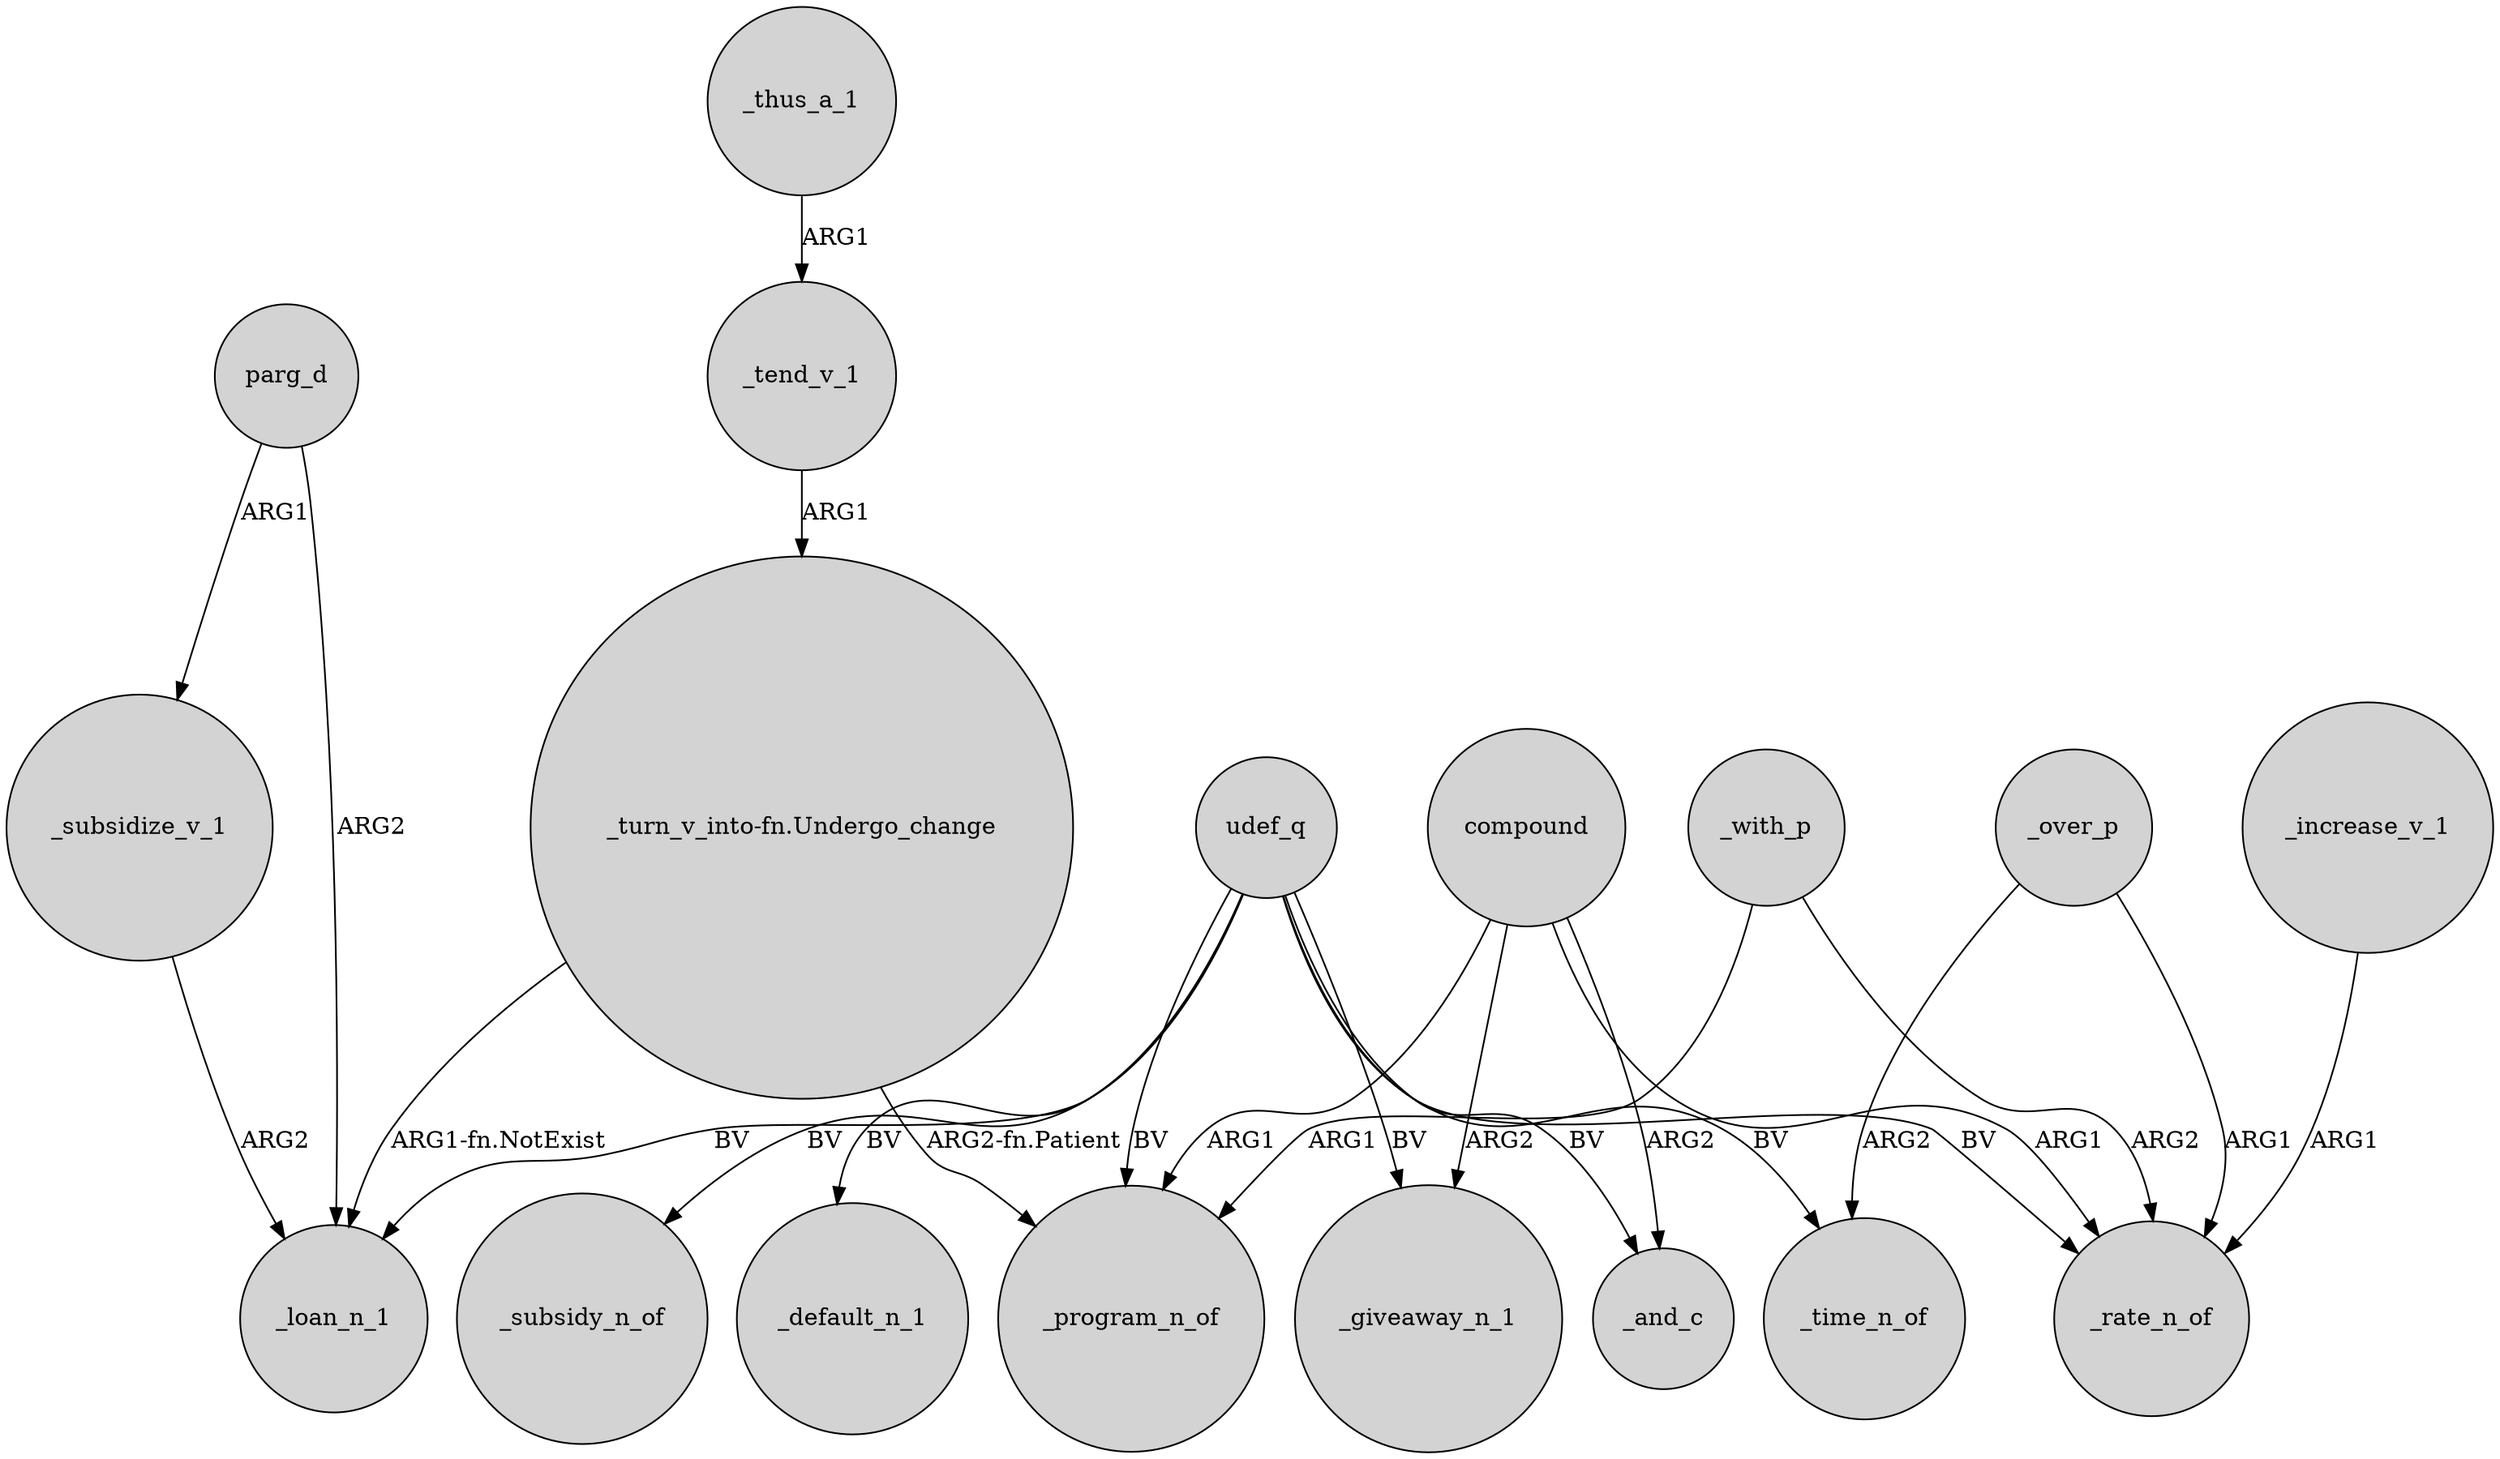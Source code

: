 digraph {
	node [shape=circle style=filled]
	parg_d -> _loan_n_1 [label=ARG2]
	_subsidize_v_1 -> _loan_n_1 [label=ARG2]
	_over_p -> _rate_n_of [label=ARG1]
	parg_d -> _subsidize_v_1 [label=ARG1]
	_tend_v_1 -> "_turn_v_into-fn.Undergo_change" [label=ARG1]
	udef_q -> _loan_n_1 [label=BV]
	compound -> _rate_n_of [label=ARG1]
	udef_q -> _program_n_of [label=BV]
	udef_q -> _rate_n_of [label=BV]
	udef_q -> _default_n_1 [label=BV]
	_with_p -> _program_n_of [label=ARG1]
	udef_q -> _giveaway_n_1 [label=BV]
	compound -> _and_c [label=ARG2]
	_with_p -> _rate_n_of [label=ARG2]
	_over_p -> _time_n_of [label=ARG2]
	udef_q -> _time_n_of [label=BV]
	_thus_a_1 -> _tend_v_1 [label=ARG1]
	udef_q -> _subsidy_n_of [label=BV]
	compound -> _program_n_of [label=ARG1]
	compound -> _giveaway_n_1 [label=ARG2]
	udef_q -> _and_c [label=BV]
	_increase_v_1 -> _rate_n_of [label=ARG1]
	"_turn_v_into-fn.Undergo_change" -> _loan_n_1 [label="ARG1-fn.NotExist"]
	"_turn_v_into-fn.Undergo_change" -> _program_n_of [label="ARG2-fn.Patient"]
}

